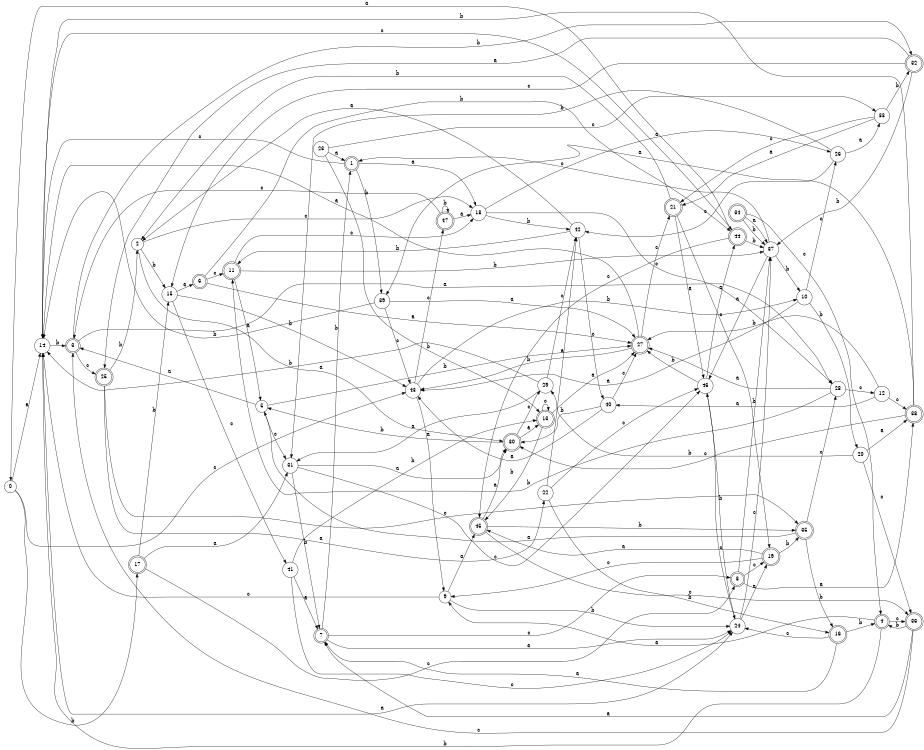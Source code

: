 digraph n39_3 {
__start0 [label="" shape="none"];

rankdir=LR;
size="8,5";

s0 [style="filled", color="black", fillcolor="white" shape="circle", label="0"];
s1 [style="rounded,filled", color="black", fillcolor="white" shape="doublecircle", label="1"];
s2 [style="filled", color="black", fillcolor="white" shape="circle", label="2"];
s3 [style="rounded,filled", color="black", fillcolor="white" shape="doublecircle", label="3"];
s4 [style="rounded,filled", color="black", fillcolor="white" shape="doublecircle", label="4"];
s5 [style="filled", color="black", fillcolor="white" shape="circle", label="5"];
s6 [style="rounded,filled", color="black", fillcolor="white" shape="doublecircle", label="6"];
s7 [style="rounded,filled", color="black", fillcolor="white" shape="doublecircle", label="7"];
s8 [style="rounded,filled", color="black", fillcolor="white" shape="doublecircle", label="8"];
s9 [style="filled", color="black", fillcolor="white" shape="circle", label="9"];
s10 [style="filled", color="black", fillcolor="white" shape="circle", label="10"];
s11 [style="rounded,filled", color="black", fillcolor="white" shape="doublecircle", label="11"];
s12 [style="filled", color="black", fillcolor="white" shape="circle", label="12"];
s13 [style="rounded,filled", color="black", fillcolor="white" shape="doublecircle", label="13"];
s14 [style="filled", color="black", fillcolor="white" shape="circle", label="14"];
s15 [style="filled", color="black", fillcolor="white" shape="circle", label="15"];
s16 [style="rounded,filled", color="black", fillcolor="white" shape="doublecircle", label="16"];
s17 [style="rounded,filled", color="black", fillcolor="white" shape="doublecircle", label="17"];
s18 [style="filled", color="black", fillcolor="white" shape="circle", label="18"];
s19 [style="rounded,filled", color="black", fillcolor="white" shape="doublecircle", label="19"];
s20 [style="filled", color="black", fillcolor="white" shape="circle", label="20"];
s21 [style="rounded,filled", color="black", fillcolor="white" shape="doublecircle", label="21"];
s22 [style="filled", color="black", fillcolor="white" shape="circle", label="22"];
s23 [style="filled", color="black", fillcolor="white" shape="circle", label="23"];
s24 [style="filled", color="black", fillcolor="white" shape="circle", label="24"];
s25 [style="rounded,filled", color="black", fillcolor="white" shape="doublecircle", label="25"];
s26 [style="filled", color="black", fillcolor="white" shape="circle", label="26"];
s27 [style="rounded,filled", color="black", fillcolor="white" shape="doublecircle", label="27"];
s28 [style="filled", color="black", fillcolor="white" shape="circle", label="28"];
s29 [style="filled", color="black", fillcolor="white" shape="circle", label="29"];
s30 [style="rounded,filled", color="black", fillcolor="white" shape="doublecircle", label="30"];
s31 [style="filled", color="black", fillcolor="white" shape="circle", label="31"];
s32 [style="rounded,filled", color="black", fillcolor="white" shape="doublecircle", label="32"];
s33 [style="filled", color="black", fillcolor="white" shape="circle", label="33"];
s34 [style="rounded,filled", color="black", fillcolor="white" shape="doublecircle", label="34"];
s35 [style="rounded,filled", color="black", fillcolor="white" shape="doublecircle", label="35"];
s36 [style="rounded,filled", color="black", fillcolor="white" shape="doublecircle", label="36"];
s37 [style="filled", color="black", fillcolor="white" shape="circle", label="37"];
s38 [style="rounded,filled", color="black", fillcolor="white" shape="doublecircle", label="38"];
s39 [style="filled", color="black", fillcolor="white" shape="circle", label="39"];
s40 [style="filled", color="black", fillcolor="white" shape="circle", label="40"];
s41 [style="filled", color="black", fillcolor="white" shape="circle", label="41"];
s42 [style="filled", color="black", fillcolor="white" shape="circle", label="42"];
s43 [style="filled", color="black", fillcolor="white" shape="circle", label="43"];
s44 [style="rounded,filled", color="black", fillcolor="white" shape="doublecircle", label="44"];
s45 [style="rounded,filled", color="black", fillcolor="white" shape="doublecircle", label="45"];
s46 [style="filled", color="black", fillcolor="white" shape="circle", label="46"];
s47 [style="rounded,filled", color="black", fillcolor="white" shape="doublecircle", label="47"];
s0 -> s14 [label="a"];
s0 -> s17 [label="b"];
s0 -> s43 [label="c"];
s1 -> s18 [label="a"];
s1 -> s39 [label="b"];
s1 -> s14 [label="c"];
s2 -> s30 [label="a"];
s2 -> s15 [label="b"];
s2 -> s18 [label="c"];
s3 -> s28 [label="a"];
s3 -> s32 [label="b"];
s3 -> s25 [label="c"];
s4 -> s9 [label="a"];
s4 -> s14 [label="b"];
s4 -> s36 [label="c"];
s5 -> s3 [label="a"];
s5 -> s27 [label="b"];
s5 -> s31 [label="c"];
s6 -> s27 [label="a"];
s6 -> s44 [label="b"];
s6 -> s11 [label="c"];
s7 -> s24 [label="a"];
s7 -> s1 [label="b"];
s7 -> s8 [label="c"];
s8 -> s38 [label="a"];
s8 -> s37 [label="b"];
s8 -> s19 [label="c"];
s9 -> s45 [label="a"];
s9 -> s24 [label="b"];
s9 -> s14 [label="c"];
s10 -> s43 [label="a"];
s10 -> s20 [label="b"];
s10 -> s26 [label="c"];
s11 -> s5 [label="a"];
s11 -> s37 [label="b"];
s11 -> s18 [label="c"];
s12 -> s40 [label="a"];
s12 -> s27 [label="b"];
s12 -> s38 [label="c"];
s13 -> s27 [label="a"];
s13 -> s45 [label="b"];
s13 -> s13 [label="c"];
s14 -> s24 [label="a"];
s14 -> s3 [label="b"];
s14 -> s44 [label="c"];
s15 -> s6 [label="a"];
s15 -> s43 [label="b"];
s15 -> s41 [label="c"];
s16 -> s7 [label="a"];
s16 -> s4 [label="b"];
s16 -> s24 [label="c"];
s17 -> s31 [label="a"];
s17 -> s15 [label="b"];
s17 -> s8 [label="c"];
s18 -> s26 [label="a"];
s18 -> s42 [label="b"];
s18 -> s28 [label="c"];
s19 -> s45 [label="a"];
s19 -> s35 [label="b"];
s19 -> s9 [label="c"];
s20 -> s38 [label="a"];
s20 -> s29 [label="b"];
s20 -> s36 [label="c"];
s21 -> s46 [label="a"];
s21 -> s2 [label="b"];
s21 -> s19 [label="c"];
s22 -> s42 [label="a"];
s22 -> s16 [label="b"];
s22 -> s46 [label="c"];
s23 -> s1 [label="a"];
s23 -> s13 [label="b"];
s23 -> s33 [label="c"];
s24 -> s19 [label="a"];
s24 -> s46 [label="b"];
s24 -> s37 [label="c"];
s25 -> s22 [label="a"];
s25 -> s2 [label="b"];
s25 -> s35 [label="c"];
s26 -> s33 [label="a"];
s26 -> s31 [label="b"];
s26 -> s42 [label="c"];
s27 -> s14 [label="a"];
s27 -> s43 [label="b"];
s27 -> s21 [label="c"];
s28 -> s27 [label="a"];
s28 -> s11 [label="b"];
s28 -> s12 [label="c"];
s29 -> s31 [label="a"];
s29 -> s14 [label="b"];
s29 -> s42 [label="c"];
s30 -> s13 [label="a"];
s30 -> s5 [label="b"];
s30 -> s29 [label="c"];
s31 -> s30 [label="a"];
s31 -> s7 [label="b"];
s31 -> s46 [label="c"];
s32 -> s25 [label="a"];
s32 -> s37 [label="b"];
s32 -> s15 [label="c"];
s33 -> s21 [label="a"];
s33 -> s32 [label="b"];
s33 -> s21 [label="c"];
s34 -> s37 [label="a"];
s34 -> s37 [label="b"];
s34 -> s4 [label="c"];
s35 -> s5 [label="a"];
s35 -> s16 [label="b"];
s35 -> s28 [label="c"];
s36 -> s7 [label="a"];
s36 -> s4 [label="b"];
s36 -> s3 [label="c"];
s37 -> s46 [label="a"];
s37 -> s10 [label="b"];
s37 -> s1 [label="c"];
s38 -> s39 [label="a"];
s38 -> s14 [label="b"];
s38 -> s30 [label="c"];
s39 -> s27 [label="a"];
s39 -> s14 [label="b"];
s39 -> s43 [label="c"];
s40 -> s43 [label="a"];
s40 -> s30 [label="b"];
s40 -> s27 [label="c"];
s41 -> s7 [label="a"];
s41 -> s13 [label="b"];
s41 -> s24 [label="c"];
s42 -> s2 [label="a"];
s42 -> s11 [label="b"];
s42 -> s40 [label="c"];
s43 -> s9 [label="a"];
s43 -> s10 [label="b"];
s43 -> s47 [label="c"];
s44 -> s0 [label="a"];
s44 -> s37 [label="b"];
s44 -> s45 [label="c"];
s45 -> s30 [label="a"];
s45 -> s35 [label="b"];
s45 -> s36 [label="c"];
s46 -> s44 [label="a"];
s46 -> s27 [label="b"];
s46 -> s24 [label="c"];
s47 -> s18 [label="a"];
s47 -> s47 [label="b"];
s47 -> s3 [label="c"];

}